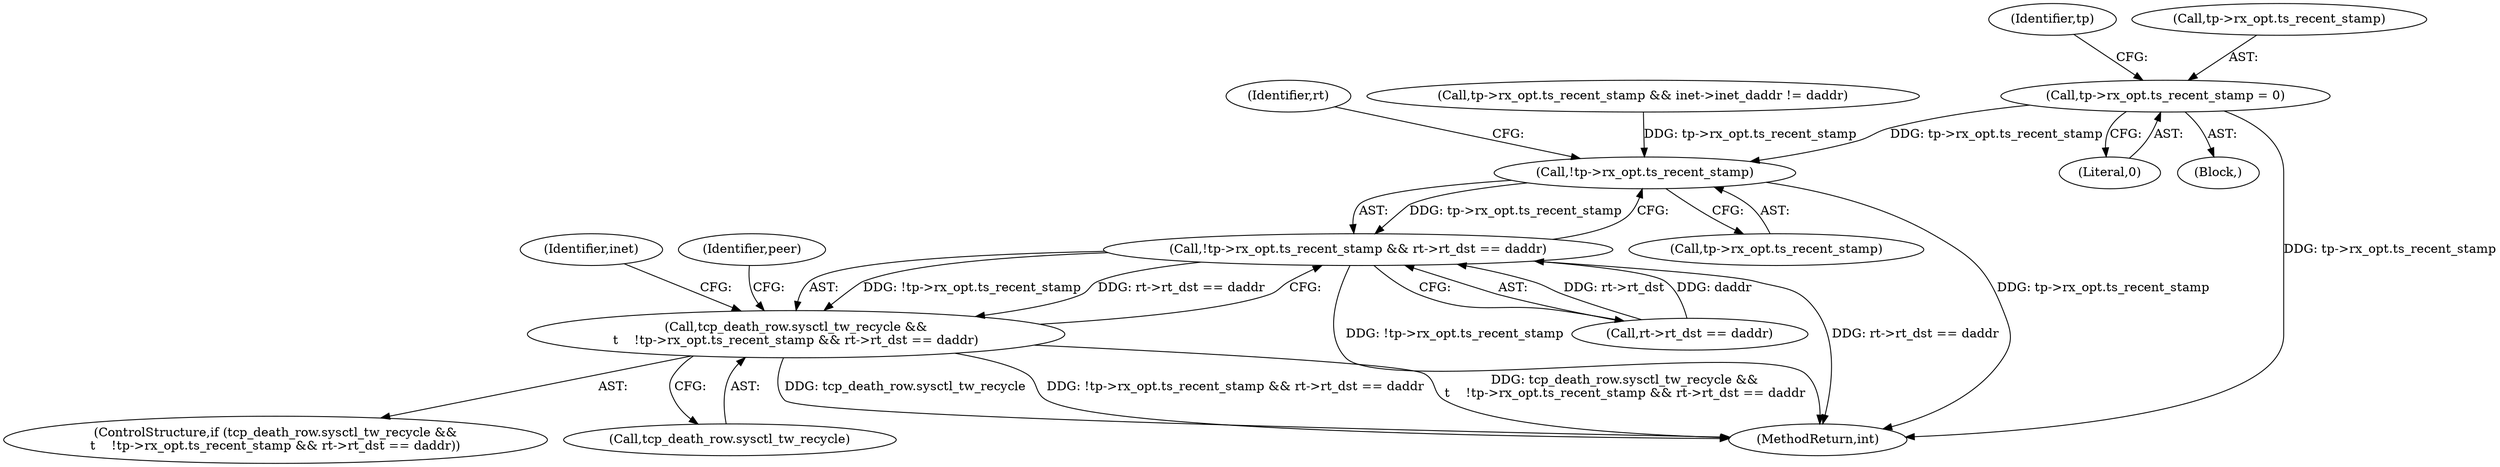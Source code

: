 digraph "0_linux_f6d8bd051c391c1c0458a30b2a7abcd939329259_29@pointer" {
"1000301" [label="(Call,tp->rx_opt.ts_recent_stamp = 0)"];
"1000319" [label="(Call,!tp->rx_opt.ts_recent_stamp)"];
"1000318" [label="(Call,!tp->rx_opt.ts_recent_stamp && rt->rt_dst == daddr)"];
"1000314" [label="(Call,tcp_death_row.sysctl_tw_recycle &&\n\t    !tp->rx_opt.ts_recent_stamp && rt->rt_dst == daddr)"];
"1000320" [label="(Call,tp->rx_opt.ts_recent_stamp)"];
"1000327" [label="(Identifier,rt)"];
"1000372" [label="(Identifier,inet)"];
"1000325" [label="(Call,rt->rt_dst == daddr)"];
"1000301" [label="(Call,tp->rx_opt.ts_recent_stamp = 0)"];
"1000307" [label="(Literal,0)"];
"1000282" [label="(Call,tp->rx_opt.ts_recent_stamp && inet->inet_daddr != daddr)"];
"1000313" [label="(ControlStructure,if (tcp_death_row.sysctl_tw_recycle &&\n\t    !tp->rx_opt.ts_recent_stamp && rt->rt_dst == daddr))"];
"1000333" [label="(Identifier,peer)"];
"1000293" [label="(Block,)"];
"1000520" [label="(MethodReturn,int)"];
"1000319" [label="(Call,!tp->rx_opt.ts_recent_stamp)"];
"1000315" [label="(Call,tcp_death_row.sysctl_tw_recycle)"];
"1000314" [label="(Call,tcp_death_row.sysctl_tw_recycle &&\n\t    !tp->rx_opt.ts_recent_stamp && rt->rt_dst == daddr)"];
"1000310" [label="(Identifier,tp)"];
"1000302" [label="(Call,tp->rx_opt.ts_recent_stamp)"];
"1000318" [label="(Call,!tp->rx_opt.ts_recent_stamp && rt->rt_dst == daddr)"];
"1000301" -> "1000293"  [label="AST: "];
"1000301" -> "1000307"  [label="CFG: "];
"1000302" -> "1000301"  [label="AST: "];
"1000307" -> "1000301"  [label="AST: "];
"1000310" -> "1000301"  [label="CFG: "];
"1000301" -> "1000520"  [label="DDG: tp->rx_opt.ts_recent_stamp"];
"1000301" -> "1000319"  [label="DDG: tp->rx_opt.ts_recent_stamp"];
"1000319" -> "1000318"  [label="AST: "];
"1000319" -> "1000320"  [label="CFG: "];
"1000320" -> "1000319"  [label="AST: "];
"1000327" -> "1000319"  [label="CFG: "];
"1000318" -> "1000319"  [label="CFG: "];
"1000319" -> "1000520"  [label="DDG: tp->rx_opt.ts_recent_stamp"];
"1000319" -> "1000318"  [label="DDG: tp->rx_opt.ts_recent_stamp"];
"1000282" -> "1000319"  [label="DDG: tp->rx_opt.ts_recent_stamp"];
"1000318" -> "1000314"  [label="AST: "];
"1000318" -> "1000325"  [label="CFG: "];
"1000325" -> "1000318"  [label="AST: "];
"1000314" -> "1000318"  [label="CFG: "];
"1000318" -> "1000520"  [label="DDG: !tp->rx_opt.ts_recent_stamp"];
"1000318" -> "1000520"  [label="DDG: rt->rt_dst == daddr"];
"1000318" -> "1000314"  [label="DDG: !tp->rx_opt.ts_recent_stamp"];
"1000318" -> "1000314"  [label="DDG: rt->rt_dst == daddr"];
"1000325" -> "1000318"  [label="DDG: rt->rt_dst"];
"1000325" -> "1000318"  [label="DDG: daddr"];
"1000314" -> "1000313"  [label="AST: "];
"1000314" -> "1000315"  [label="CFG: "];
"1000315" -> "1000314"  [label="AST: "];
"1000333" -> "1000314"  [label="CFG: "];
"1000372" -> "1000314"  [label="CFG: "];
"1000314" -> "1000520"  [label="DDG: tcp_death_row.sysctl_tw_recycle"];
"1000314" -> "1000520"  [label="DDG: !tp->rx_opt.ts_recent_stamp && rt->rt_dst == daddr"];
"1000314" -> "1000520"  [label="DDG: tcp_death_row.sysctl_tw_recycle &&\n\t    !tp->rx_opt.ts_recent_stamp && rt->rt_dst == daddr"];
}
